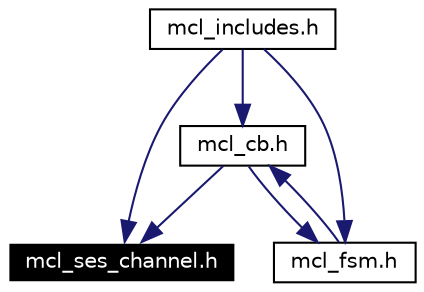 digraph G
{
  edge [fontname="Helvetica",fontsize=10,labelfontname="Helvetica",labelfontsize=10];
  node [fontname="Helvetica",fontsize=10,shape=record];
  Node2193 [label="mcl_ses_channel.h",height=0.2,width=0.4,color="white", fillcolor="black", style="filled" fontcolor="white"];
  Node2194 -> Node2193 [color="midnightblue",fontsize=10,style="solid",fontname="Helvetica"];
  Node2194 [label="mcl_cb.h",height=0.2,width=0.4,color="black",URL="$mcl__cb_8h.html"];
  Node2195 -> Node2194 [color="midnightblue",fontsize=10,style="solid",fontname="Helvetica"];
  Node2195 [label="mcl_includes.h",height=0.2,width=0.4,color="black",URL="$mcl__includes_8h.html"];
  Node2221 -> Node2194 [color="midnightblue",fontsize=10,style="solid",fontname="Helvetica"];
  Node2221 [label="mcl_fsm.h",height=0.2,width=0.4,color="black",URL="$mcl__fsm_8h.html"];
  Node2194 -> Node2221 [color="midnightblue",fontsize=10,style="solid",fontname="Helvetica"];
  Node2195 -> Node2221 [color="midnightblue",fontsize=10,style="solid",fontname="Helvetica"];
  Node2195 -> Node2193 [color="midnightblue",fontsize=10,style="solid",fontname="Helvetica"];
}
